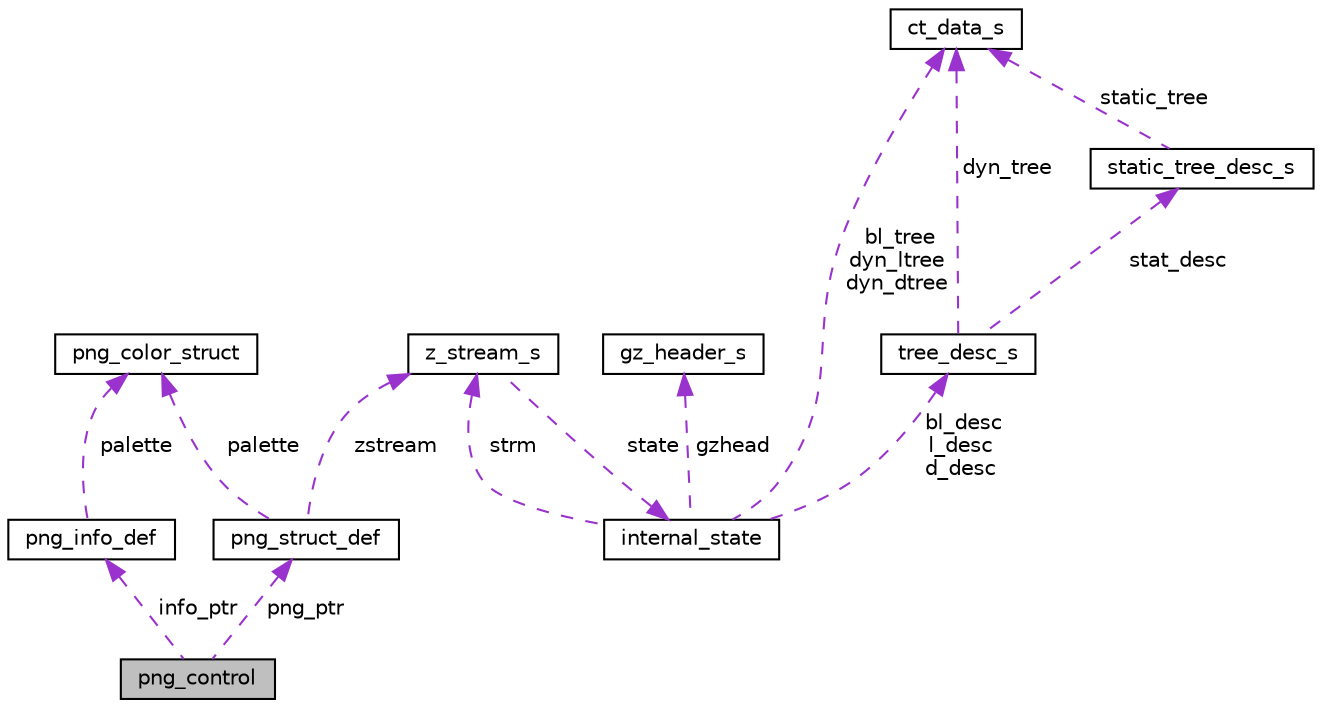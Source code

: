 digraph "png_control"
{
  edge [fontname="Helvetica",fontsize="10",labelfontname="Helvetica",labelfontsize="10"];
  node [fontname="Helvetica",fontsize="10",shape=record];
  Node1 [label="png_control",height=0.2,width=0.4,color="black", fillcolor="grey75", style="filled", fontcolor="black"];
  Node2 -> Node1 [dir="back",color="darkorchid3",fontsize="10",style="dashed",label=" info_ptr" ,fontname="Helvetica"];
  Node2 [label="png_info_def",height=0.2,width=0.4,color="black", fillcolor="white", style="filled",URL="$structpng__info__def.html"];
  Node3 -> Node2 [dir="back",color="darkorchid3",fontsize="10",style="dashed",label=" palette" ,fontname="Helvetica"];
  Node3 [label="png_color_struct",height=0.2,width=0.4,color="black", fillcolor="white", style="filled",URL="$structpng__color__struct.html"];
  Node4 -> Node1 [dir="back",color="darkorchid3",fontsize="10",style="dashed",label=" png_ptr" ,fontname="Helvetica"];
  Node4 [label="png_struct_def",height=0.2,width=0.4,color="black", fillcolor="white", style="filled",URL="$structpng__struct__def.html"];
  Node3 -> Node4 [dir="back",color="darkorchid3",fontsize="10",style="dashed",label=" palette" ,fontname="Helvetica"];
  Node5 -> Node4 [dir="back",color="darkorchid3",fontsize="10",style="dashed",label=" zstream" ,fontname="Helvetica"];
  Node5 [label="z_stream_s",height=0.2,width=0.4,color="black", fillcolor="white", style="filled",URL="$structz__stream__s.html"];
  Node6 -> Node5 [dir="back",color="darkorchid3",fontsize="10",style="dashed",label=" state" ,fontname="Helvetica"];
  Node6 [label="internal_state",height=0.2,width=0.4,color="black", fillcolor="white", style="filled",URL="$structinternal__state.html"];
  Node7 -> Node6 [dir="back",color="darkorchid3",fontsize="10",style="dashed",label=" gzhead" ,fontname="Helvetica"];
  Node7 [label="gz_header_s",height=0.2,width=0.4,color="black", fillcolor="white", style="filled",URL="$structgz__header__s.html"];
  Node8 -> Node6 [dir="back",color="darkorchid3",fontsize="10",style="dashed",label=" bl_desc\nl_desc\nd_desc" ,fontname="Helvetica"];
  Node8 [label="tree_desc_s",height=0.2,width=0.4,color="black", fillcolor="white", style="filled",URL="$structtree__desc__s.html"];
  Node9 -> Node8 [dir="back",color="darkorchid3",fontsize="10",style="dashed",label=" stat_desc" ,fontname="Helvetica"];
  Node9 [label="static_tree_desc_s",height=0.2,width=0.4,color="black", fillcolor="white", style="filled",URL="$structstatic__tree__desc__s.html"];
  Node10 -> Node9 [dir="back",color="darkorchid3",fontsize="10",style="dashed",label=" static_tree" ,fontname="Helvetica"];
  Node10 [label="ct_data_s",height=0.2,width=0.4,color="black", fillcolor="white", style="filled",URL="$structct__data__s.html"];
  Node10 -> Node8 [dir="back",color="darkorchid3",fontsize="10",style="dashed",label=" dyn_tree" ,fontname="Helvetica"];
  Node5 -> Node6 [dir="back",color="darkorchid3",fontsize="10",style="dashed",label=" strm" ,fontname="Helvetica"];
  Node10 -> Node6 [dir="back",color="darkorchid3",fontsize="10",style="dashed",label=" bl_tree\ndyn_ltree\ndyn_dtree" ,fontname="Helvetica"];
}
